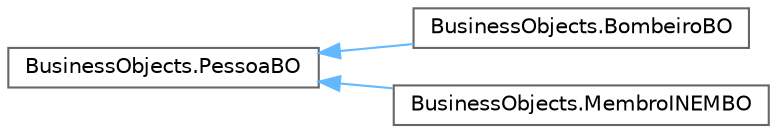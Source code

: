 digraph "Graphical Class Hierarchy"
{
 // LATEX_PDF_SIZE
  bgcolor="transparent";
  edge [fontname=Helvetica,fontsize=10,labelfontname=Helvetica,labelfontsize=10];
  node [fontname=Helvetica,fontsize=10,shape=box,height=0.2,width=0.4];
  rankdir="LR";
  Node0 [id="Node000000",label="BusinessObjects.PessoaBO",height=0.2,width=0.4,color="grey40", fillcolor="white", style="filled",URL="$class_business_objects_1_1_pessoa_b_o.html",tooltip="Purpose: Class PessoaBO que contem o id e o nome da pessoa Created by: diogo Created on: 12/20/2024 3..."];
  Node0 -> Node1 [id="edge1_Node000000_Node000001",dir="back",color="steelblue1",style="solid",tooltip=" "];
  Node1 [id="Node000001",label="BusinessObjects.BombeiroBO",height=0.2,width=0.4,color="grey40", fillcolor="white", style="filled",URL="$class_business_objects_1_1_bombeiro_b_o.html",tooltip="Purpose: Class BombeiroBO que contem a patente do bombeiro Created by: diogo Created on: 12/20/2024 3..."];
  Node0 -> Node2 [id="edge2_Node000000_Node000002",dir="back",color="steelblue1",style="solid",tooltip=" "];
  Node2 [id="Node000002",label="BusinessObjects.MembroINEMBO",height=0.2,width=0.4,color="grey40", fillcolor="white", style="filled",URL="$class_business_objects_1_1_membro_i_n_e_m_b_o.html",tooltip="Purpose: Class MembroINEMBO que contem a especialidade do membro do INEM Created by: diogo Created on..."];
}
